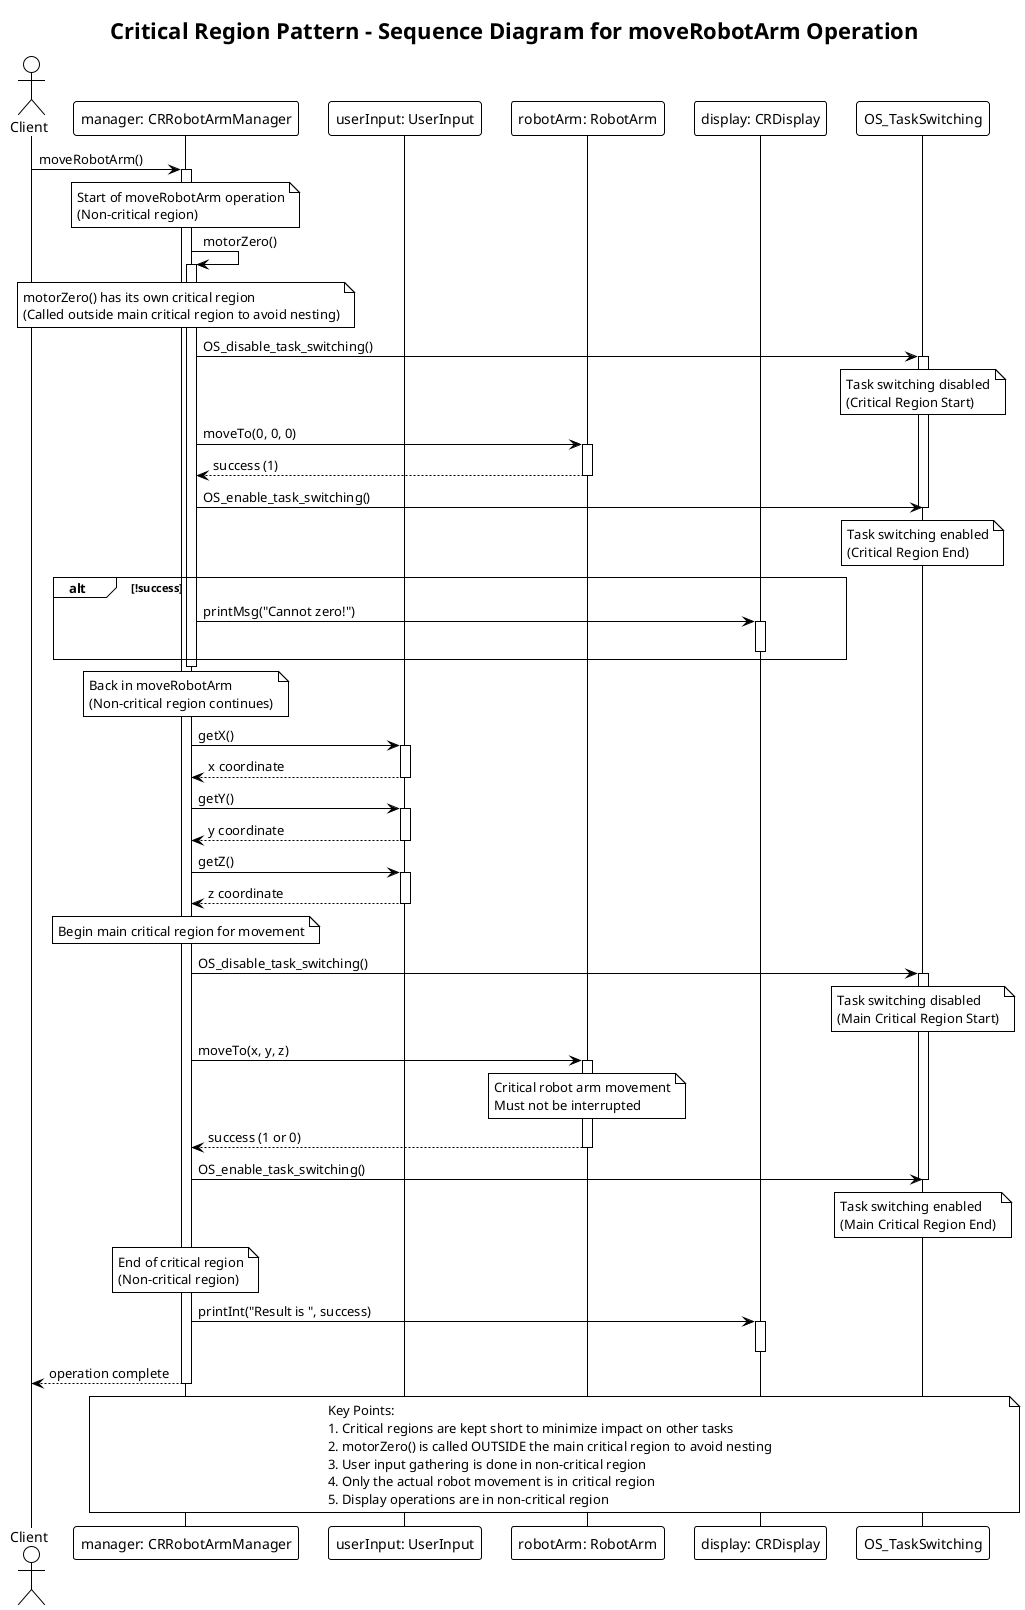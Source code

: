 @startuml CriticalRegionPattern_SequenceDiagram
!theme plain
title Critical Region Pattern - Sequence Diagram for moveRobotArm Operation

actor Client
participant "manager: CRRobotArmManager" as Manager
participant "userInput: UserInput" as UserInput
participant "robotArm: RobotArm" as RobotArm
participant "display: CRDisplay" as Display
participant "OS_TaskSwitching" as OS

Client -> Manager: moveRobotArm()
activate Manager

note over Manager: Start of moveRobotArm operation\n(Non-critical region)

/' Motor Zero Operation (Nested Critical Region) '/
Manager -> Manager: motorZero()
activate Manager

note over Manager: motorZero() has its own critical region\n(Called outside main critical region to avoid nesting)

Manager -> OS: OS_disable_task_switching()
activate OS
note over OS: Task switching disabled\n(Critical Region Start)

Manager -> RobotArm: moveTo(0, 0, 0)
activate RobotArm
RobotArm --> Manager: success (1)
deactivate RobotArm

Manager -> OS: OS_enable_task_switching()
note over OS: Task switching enabled\n(Critical Region End)
deactivate OS

alt !success
    Manager -> Display: printMsg("Cannot zero!")
    activate Display
    deactivate Display
end

deactivate Manager

note over Manager: Back in moveRobotArm\n(Non-critical region continues)

/' Get User Input (Non-critical) '/
Manager -> UserInput: getX()
activate UserInput
UserInput --> Manager: x coordinate
deactivate UserInput

Manager -> UserInput: getY()
activate UserInput
UserInput --> Manager: y coordinate
deactivate UserInput

Manager -> UserInput: getZ()
activate UserInput
UserInput --> Manager: z coordinate
deactivate UserInput

/' Main Critical Region for Robot Movement '/
note over Manager: Begin main critical region for movement

Manager -> OS: OS_disable_task_switching()
activate OS
note over OS: Task switching disabled\n(Main Critical Region Start)

Manager -> RobotArm: moveTo(x, y, z)
activate RobotArm
note over RobotArm: Critical robot arm movement\nMust not be interrupted
RobotArm --> Manager: success (1 or 0)
deactivate RobotArm

Manager -> OS: OS_enable_task_switching()
note over OS: Task switching enabled\n(Main Critical Region End)
deactivate OS

note over Manager: End of critical region\n(Non-critical region)

/' Display Result (Non-critical) '/
Manager -> Display: printInt("Result is ", success)
activate Display
deactivate Display

Manager --> Client: operation complete
deactivate Manager

note over Manager, OS
    Key Points:
    1. Critical regions are kept short to minimize impact on other tasks
    2. motorZero() is called OUTSIDE the main critical region to avoid nesting
    3. User input gathering is done in non-critical region
    4. Only the actual robot movement is in critical region
    5. Display operations are in non-critical region
end note

@enduml
